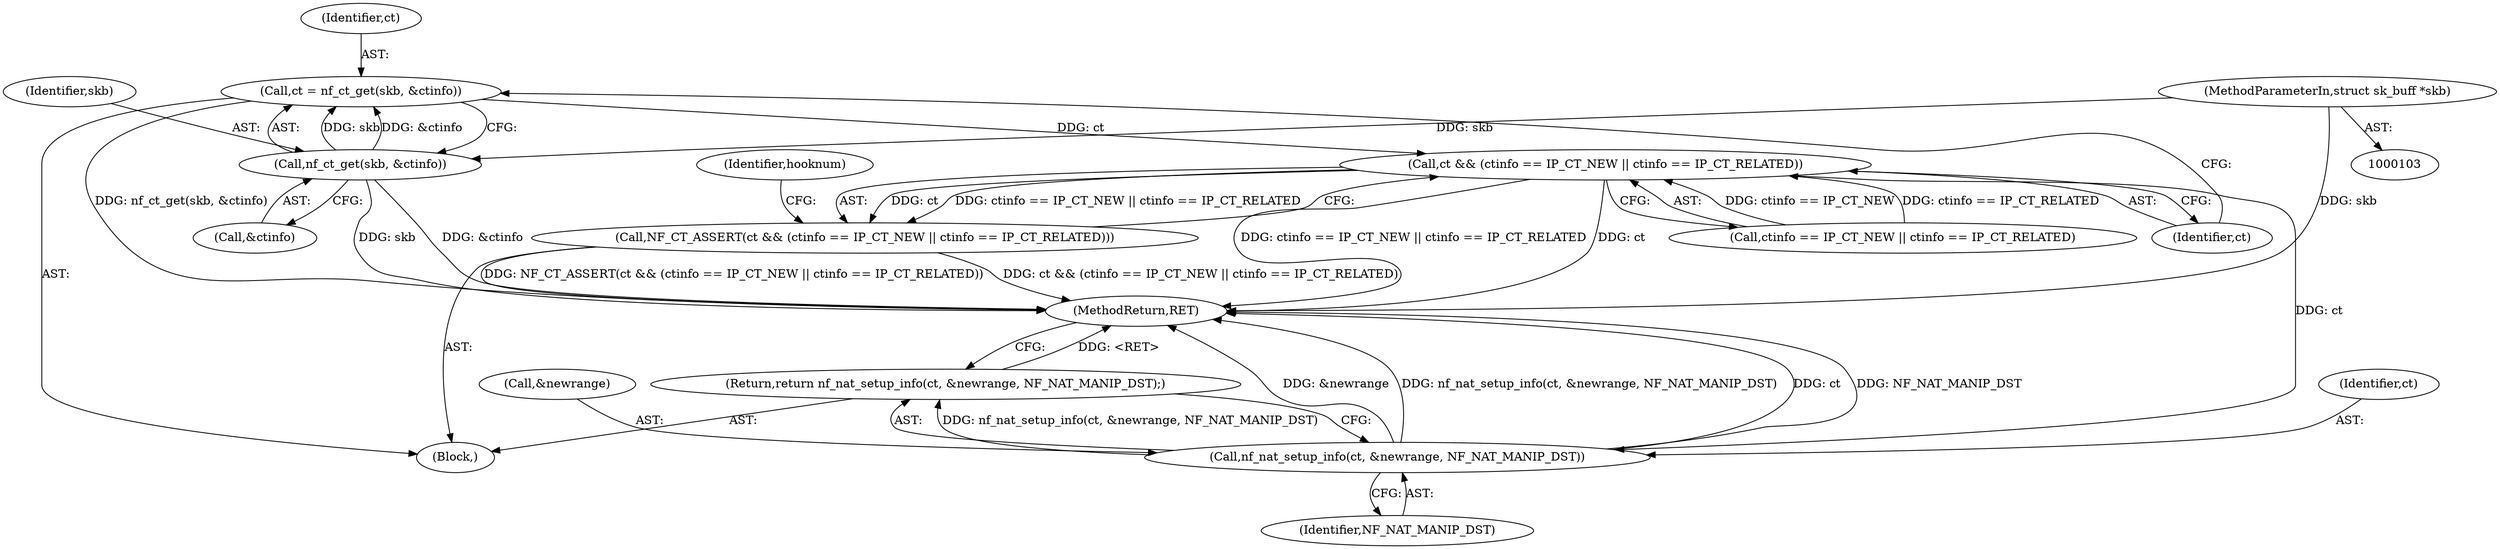 digraph "0_linux_94f9cd81436c85d8c3a318ba92e236ede73752fc@pointer" {
"1000120" [label="(Call,ct = nf_ct_get(skb, &ctinfo))"];
"1000122" [label="(Call,nf_ct_get(skb, &ctinfo))"];
"1000104" [label="(MethodParameterIn,struct sk_buff *skb)"];
"1000127" [label="(Call,ct && (ctinfo == IP_CT_NEW || ctinfo == IP_CT_RELATED))"];
"1000126" [label="(Call,NF_CT_ASSERT(ct && (ctinfo == IP_CT_NEW || ctinfo == IP_CT_RELATED)))"];
"1000250" [label="(Call,nf_nat_setup_info(ct, &newrange, NF_NAT_MANIP_DST))"];
"1000249" [label="(Return,return nf_nat_setup_info(ct, &newrange, NF_NAT_MANIP_DST);)"];
"1000254" [label="(Identifier,NF_NAT_MANIP_DST)"];
"1000127" [label="(Call,ct && (ctinfo == IP_CT_NEW || ctinfo == IP_CT_RELATED))"];
"1000249" [label="(Return,return nf_nat_setup_info(ct, &newrange, NF_NAT_MANIP_DST);)"];
"1000123" [label="(Identifier,skb)"];
"1000120" [label="(Call,ct = nf_ct_get(skb, &ctinfo))"];
"1000138" [label="(Identifier,hooknum)"];
"1000122" [label="(Call,nf_ct_get(skb, &ctinfo))"];
"1000251" [label="(Identifier,ct)"];
"1000252" [label="(Call,&newrange)"];
"1000255" [label="(MethodReturn,RET)"];
"1000107" [label="(Block,)"];
"1000250" [label="(Call,nf_nat_setup_info(ct, &newrange, NF_NAT_MANIP_DST))"];
"1000129" [label="(Call,ctinfo == IP_CT_NEW || ctinfo == IP_CT_RELATED)"];
"1000128" [label="(Identifier,ct)"];
"1000124" [label="(Call,&ctinfo)"];
"1000104" [label="(MethodParameterIn,struct sk_buff *skb)"];
"1000121" [label="(Identifier,ct)"];
"1000126" [label="(Call,NF_CT_ASSERT(ct && (ctinfo == IP_CT_NEW || ctinfo == IP_CT_RELATED)))"];
"1000120" -> "1000107"  [label="AST: "];
"1000120" -> "1000122"  [label="CFG: "];
"1000121" -> "1000120"  [label="AST: "];
"1000122" -> "1000120"  [label="AST: "];
"1000128" -> "1000120"  [label="CFG: "];
"1000120" -> "1000255"  [label="DDG: nf_ct_get(skb, &ctinfo)"];
"1000122" -> "1000120"  [label="DDG: skb"];
"1000122" -> "1000120"  [label="DDG: &ctinfo"];
"1000120" -> "1000127"  [label="DDG: ct"];
"1000122" -> "1000124"  [label="CFG: "];
"1000123" -> "1000122"  [label="AST: "];
"1000124" -> "1000122"  [label="AST: "];
"1000122" -> "1000255"  [label="DDG: skb"];
"1000122" -> "1000255"  [label="DDG: &ctinfo"];
"1000104" -> "1000122"  [label="DDG: skb"];
"1000104" -> "1000103"  [label="AST: "];
"1000104" -> "1000255"  [label="DDG: skb"];
"1000127" -> "1000126"  [label="AST: "];
"1000127" -> "1000128"  [label="CFG: "];
"1000127" -> "1000129"  [label="CFG: "];
"1000128" -> "1000127"  [label="AST: "];
"1000129" -> "1000127"  [label="AST: "];
"1000126" -> "1000127"  [label="CFG: "];
"1000127" -> "1000255"  [label="DDG: ctinfo == IP_CT_NEW || ctinfo == IP_CT_RELATED"];
"1000127" -> "1000255"  [label="DDG: ct"];
"1000127" -> "1000126"  [label="DDG: ct"];
"1000127" -> "1000126"  [label="DDG: ctinfo == IP_CT_NEW || ctinfo == IP_CT_RELATED"];
"1000129" -> "1000127"  [label="DDG: ctinfo == IP_CT_NEW"];
"1000129" -> "1000127"  [label="DDG: ctinfo == IP_CT_RELATED"];
"1000127" -> "1000250"  [label="DDG: ct"];
"1000126" -> "1000107"  [label="AST: "];
"1000138" -> "1000126"  [label="CFG: "];
"1000126" -> "1000255"  [label="DDG: NF_CT_ASSERT(ct && (ctinfo == IP_CT_NEW || ctinfo == IP_CT_RELATED))"];
"1000126" -> "1000255"  [label="DDG: ct && (ctinfo == IP_CT_NEW || ctinfo == IP_CT_RELATED)"];
"1000250" -> "1000249"  [label="AST: "];
"1000250" -> "1000254"  [label="CFG: "];
"1000251" -> "1000250"  [label="AST: "];
"1000252" -> "1000250"  [label="AST: "];
"1000254" -> "1000250"  [label="AST: "];
"1000249" -> "1000250"  [label="CFG: "];
"1000250" -> "1000255"  [label="DDG: ct"];
"1000250" -> "1000255"  [label="DDG: NF_NAT_MANIP_DST"];
"1000250" -> "1000255"  [label="DDG: &newrange"];
"1000250" -> "1000255"  [label="DDG: nf_nat_setup_info(ct, &newrange, NF_NAT_MANIP_DST)"];
"1000250" -> "1000249"  [label="DDG: nf_nat_setup_info(ct, &newrange, NF_NAT_MANIP_DST)"];
"1000249" -> "1000107"  [label="AST: "];
"1000255" -> "1000249"  [label="CFG: "];
"1000249" -> "1000255"  [label="DDG: <RET>"];
}
